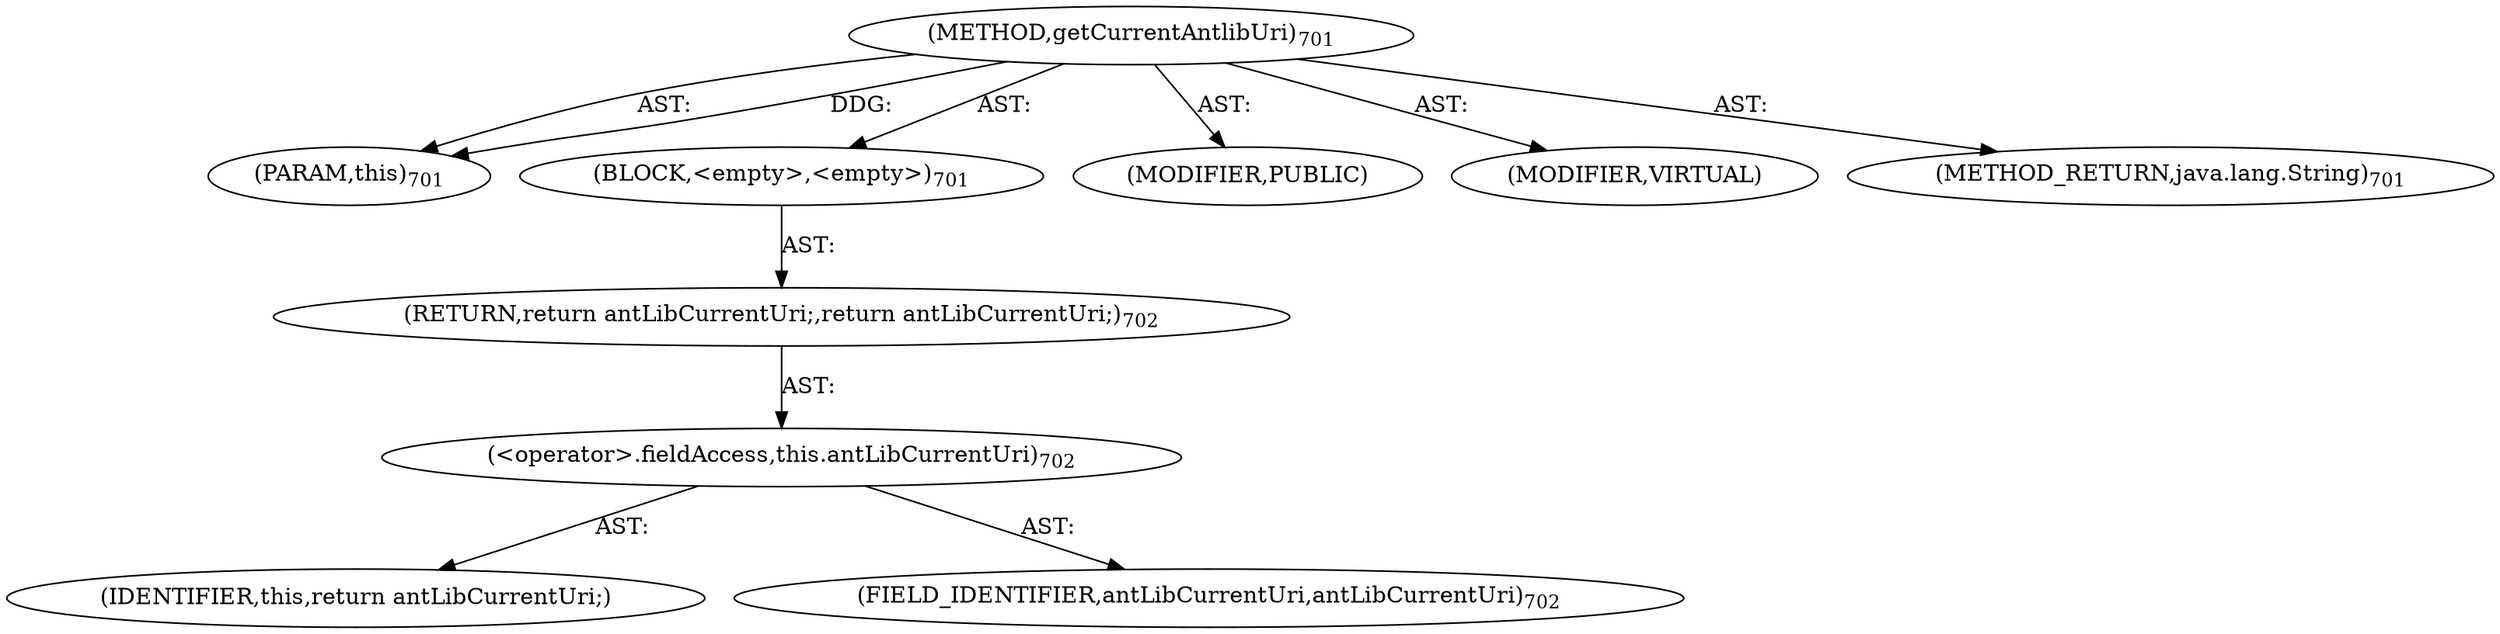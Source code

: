 digraph "getCurrentAntlibUri" {  
"111669149724" [label = <(METHOD,getCurrentAntlibUri)<SUB>701</SUB>> ]
"115964117056" [label = <(PARAM,this)<SUB>701</SUB>> ]
"25769803858" [label = <(BLOCK,&lt;empty&gt;,&lt;empty&gt;)<SUB>701</SUB>> ]
"146028888090" [label = <(RETURN,return antLibCurrentUri;,return antLibCurrentUri;)<SUB>702</SUB>> ]
"30064771439" [label = <(&lt;operator&gt;.fieldAccess,this.antLibCurrentUri)<SUB>702</SUB>> ]
"68719477084" [label = <(IDENTIFIER,this,return antLibCurrentUri;)> ]
"55834574938" [label = <(FIELD_IDENTIFIER,antLibCurrentUri,antLibCurrentUri)<SUB>702</SUB>> ]
"133143986250" [label = <(MODIFIER,PUBLIC)> ]
"133143986251" [label = <(MODIFIER,VIRTUAL)> ]
"128849018908" [label = <(METHOD_RETURN,java.lang.String)<SUB>701</SUB>> ]
  "111669149724" -> "115964117056"  [ label = "AST: "] 
  "111669149724" -> "25769803858"  [ label = "AST: "] 
  "111669149724" -> "133143986250"  [ label = "AST: "] 
  "111669149724" -> "133143986251"  [ label = "AST: "] 
  "111669149724" -> "128849018908"  [ label = "AST: "] 
  "25769803858" -> "146028888090"  [ label = "AST: "] 
  "146028888090" -> "30064771439"  [ label = "AST: "] 
  "30064771439" -> "68719477084"  [ label = "AST: "] 
  "30064771439" -> "55834574938"  [ label = "AST: "] 
  "111669149724" -> "115964117056"  [ label = "DDG: "] 
}
